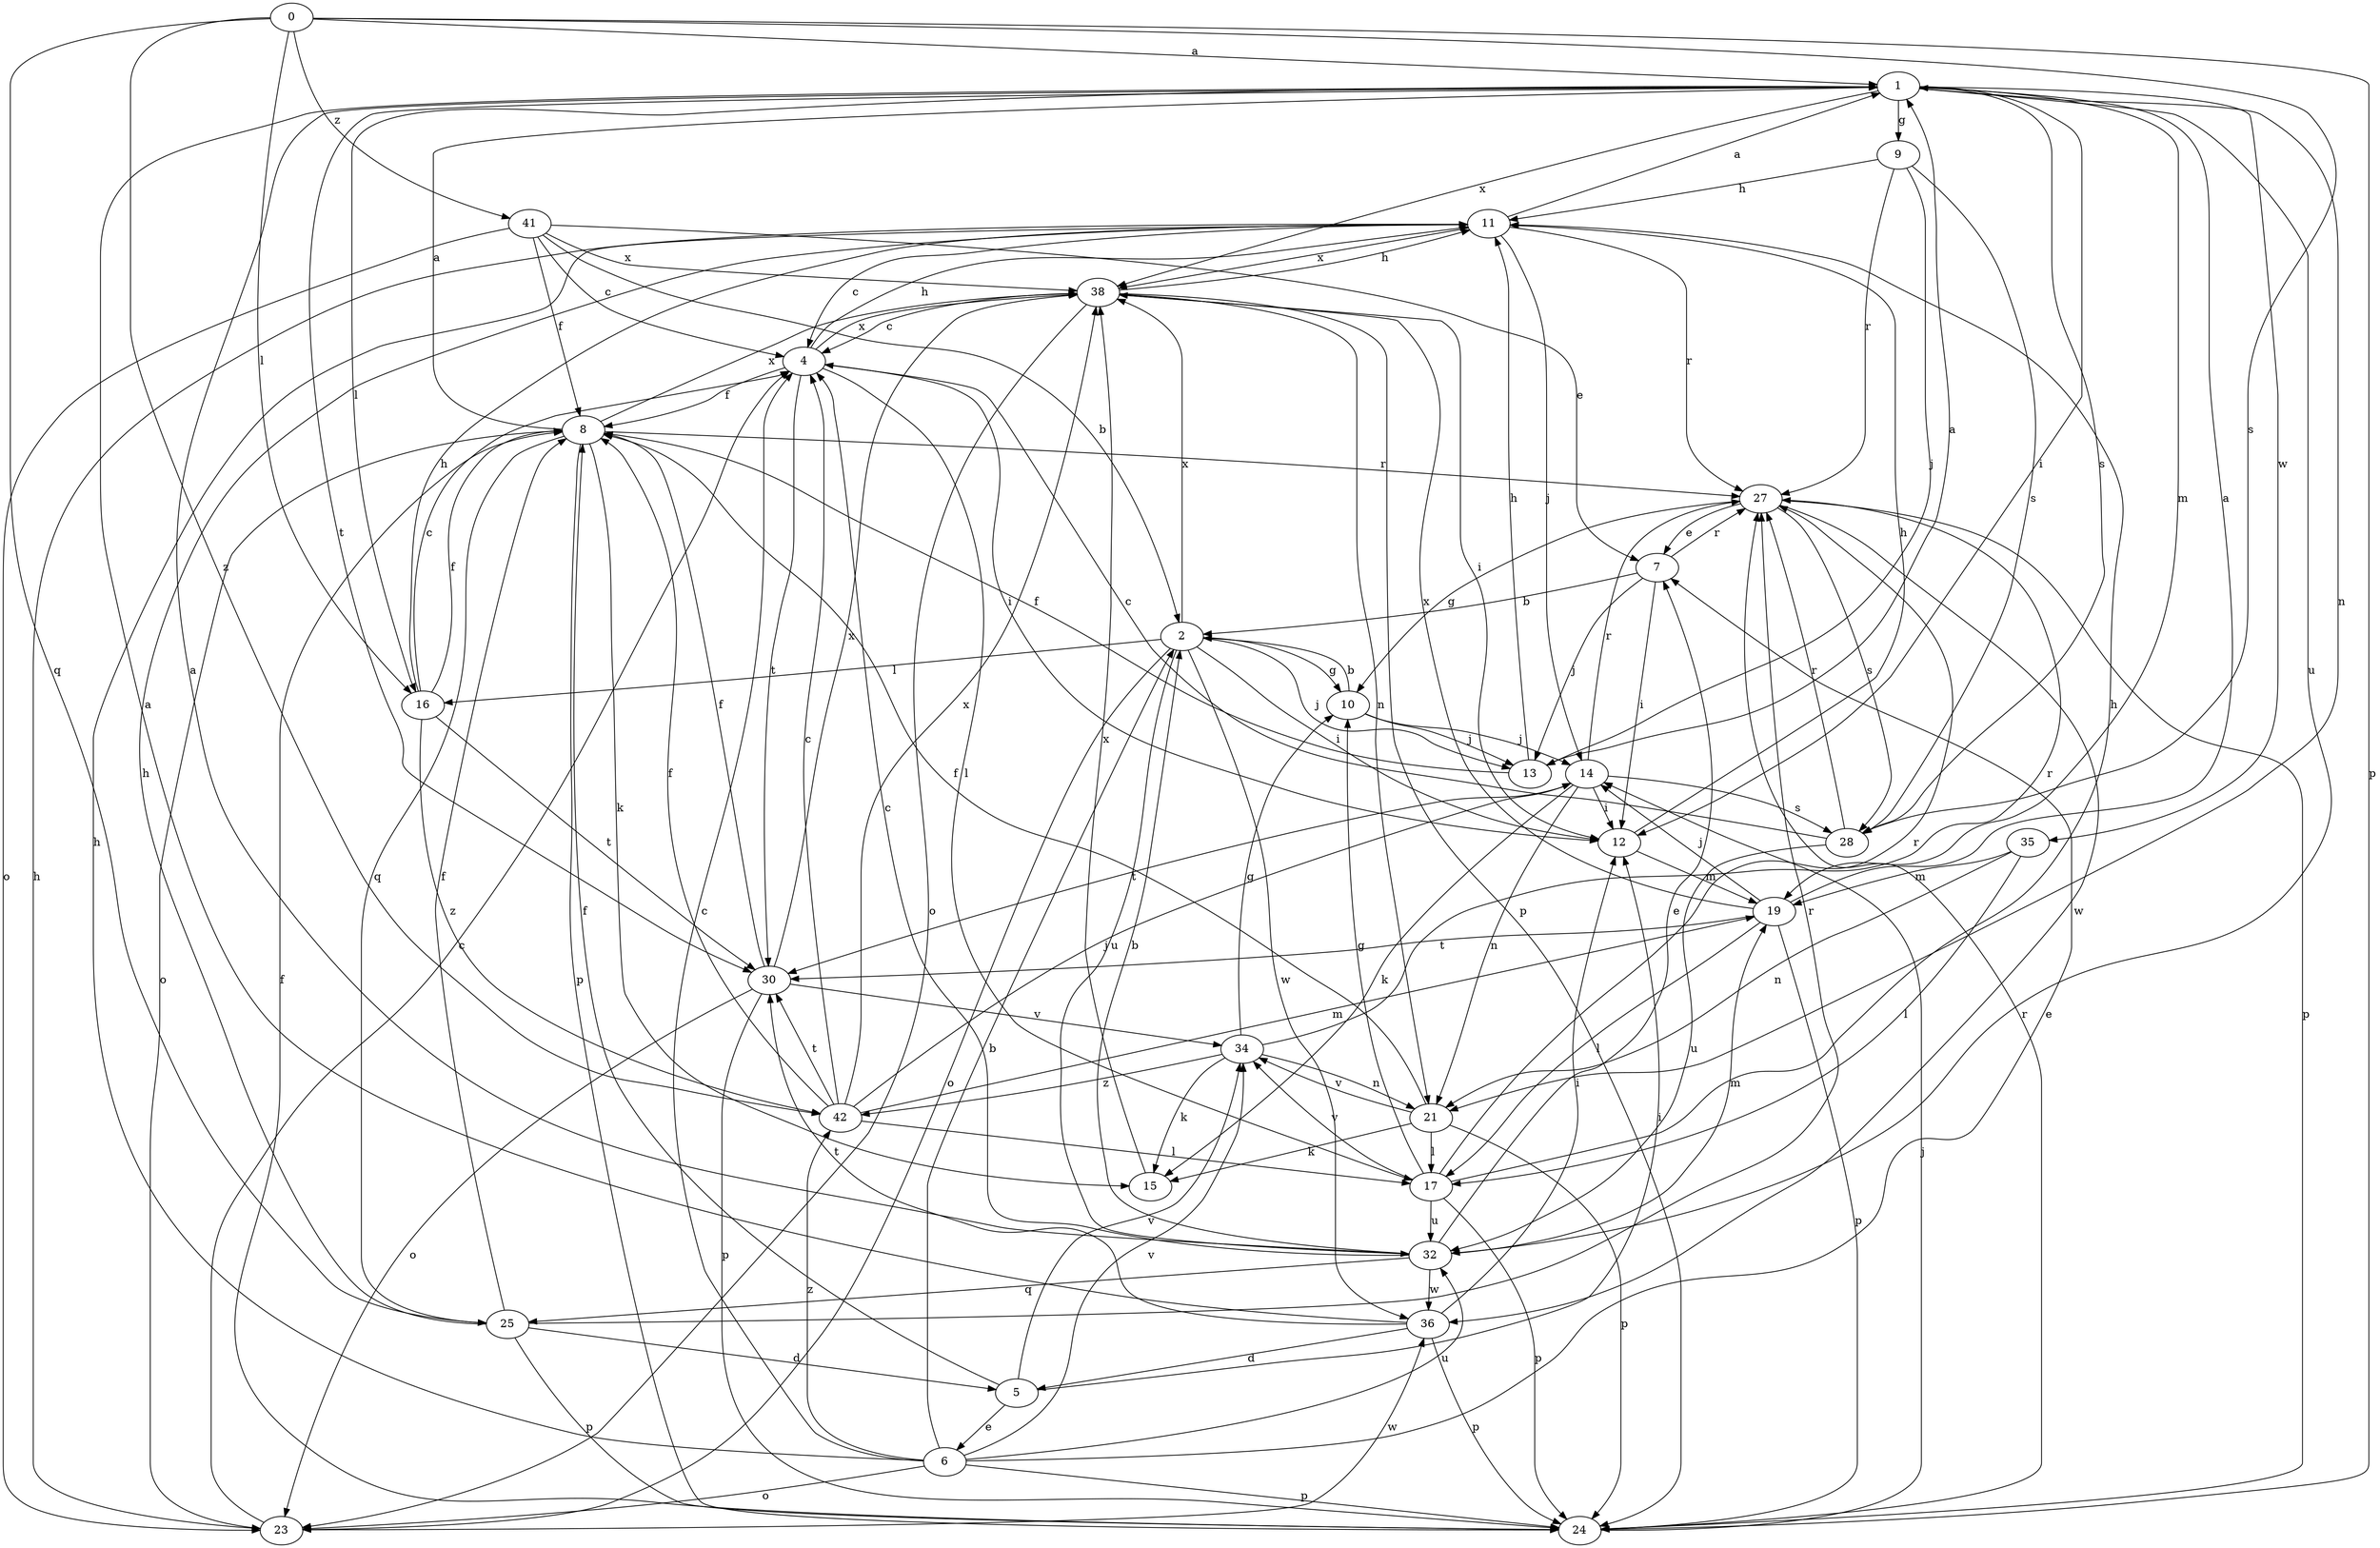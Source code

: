 strict digraph  {
0;
1;
2;
4;
5;
6;
7;
8;
9;
10;
11;
12;
13;
14;
15;
16;
17;
19;
21;
23;
24;
25;
27;
28;
30;
32;
34;
35;
36;
38;
41;
42;
0 -> 1  [label=a];
0 -> 16  [label=l];
0 -> 24  [label=p];
0 -> 25  [label=q];
0 -> 28  [label=s];
0 -> 41  [label=z];
0 -> 42  [label=z];
1 -> 9  [label=g];
1 -> 12  [label=i];
1 -> 16  [label=l];
1 -> 19  [label=m];
1 -> 21  [label=n];
1 -> 28  [label=s];
1 -> 30  [label=t];
1 -> 32  [label=u];
1 -> 35  [label=w];
1 -> 38  [label=x];
2 -> 10  [label=g];
2 -> 12  [label=i];
2 -> 13  [label=j];
2 -> 16  [label=l];
2 -> 23  [label=o];
2 -> 32  [label=u];
2 -> 36  [label=w];
2 -> 38  [label=x];
4 -> 8  [label=f];
4 -> 11  [label=h];
4 -> 12  [label=i];
4 -> 17  [label=l];
4 -> 30  [label=t];
4 -> 38  [label=x];
5 -> 6  [label=e];
5 -> 8  [label=f];
5 -> 12  [label=i];
5 -> 34  [label=v];
6 -> 2  [label=b];
6 -> 4  [label=c];
6 -> 7  [label=e];
6 -> 11  [label=h];
6 -> 23  [label=o];
6 -> 24  [label=p];
6 -> 32  [label=u];
6 -> 34  [label=v];
6 -> 42  [label=z];
7 -> 2  [label=b];
7 -> 12  [label=i];
7 -> 13  [label=j];
7 -> 27  [label=r];
8 -> 1  [label=a];
8 -> 15  [label=k];
8 -> 23  [label=o];
8 -> 24  [label=p];
8 -> 25  [label=q];
8 -> 27  [label=r];
8 -> 38  [label=x];
9 -> 11  [label=h];
9 -> 13  [label=j];
9 -> 27  [label=r];
9 -> 28  [label=s];
10 -> 2  [label=b];
10 -> 13  [label=j];
10 -> 14  [label=j];
11 -> 1  [label=a];
11 -> 4  [label=c];
11 -> 14  [label=j];
11 -> 27  [label=r];
11 -> 38  [label=x];
12 -> 11  [label=h];
12 -> 19  [label=m];
13 -> 1  [label=a];
13 -> 8  [label=f];
13 -> 11  [label=h];
14 -> 12  [label=i];
14 -> 15  [label=k];
14 -> 21  [label=n];
14 -> 27  [label=r];
14 -> 28  [label=s];
14 -> 30  [label=t];
15 -> 38  [label=x];
16 -> 4  [label=c];
16 -> 8  [label=f];
16 -> 11  [label=h];
16 -> 30  [label=t];
16 -> 42  [label=z];
17 -> 10  [label=g];
17 -> 11  [label=h];
17 -> 24  [label=p];
17 -> 27  [label=r];
17 -> 32  [label=u];
17 -> 34  [label=v];
19 -> 1  [label=a];
19 -> 14  [label=j];
19 -> 17  [label=l];
19 -> 24  [label=p];
19 -> 30  [label=t];
19 -> 38  [label=x];
21 -> 8  [label=f];
21 -> 15  [label=k];
21 -> 17  [label=l];
21 -> 24  [label=p];
21 -> 34  [label=v];
23 -> 4  [label=c];
23 -> 11  [label=h];
23 -> 36  [label=w];
24 -> 8  [label=f];
24 -> 14  [label=j];
24 -> 27  [label=r];
25 -> 5  [label=d];
25 -> 8  [label=f];
25 -> 11  [label=h];
25 -> 24  [label=p];
25 -> 27  [label=r];
27 -> 7  [label=e];
27 -> 10  [label=g];
27 -> 24  [label=p];
27 -> 28  [label=s];
27 -> 36  [label=w];
28 -> 4  [label=c];
28 -> 27  [label=r];
28 -> 32  [label=u];
30 -> 8  [label=f];
30 -> 23  [label=o];
30 -> 24  [label=p];
30 -> 34  [label=v];
30 -> 38  [label=x];
32 -> 1  [label=a];
32 -> 2  [label=b];
32 -> 4  [label=c];
32 -> 7  [label=e];
32 -> 19  [label=m];
32 -> 25  [label=q];
32 -> 36  [label=w];
34 -> 10  [label=g];
34 -> 15  [label=k];
34 -> 21  [label=n];
34 -> 27  [label=r];
34 -> 42  [label=z];
35 -> 17  [label=l];
35 -> 19  [label=m];
35 -> 21  [label=n];
36 -> 1  [label=a];
36 -> 5  [label=d];
36 -> 12  [label=i];
36 -> 24  [label=p];
36 -> 30  [label=t];
38 -> 4  [label=c];
38 -> 11  [label=h];
38 -> 12  [label=i];
38 -> 21  [label=n];
38 -> 23  [label=o];
38 -> 24  [label=p];
41 -> 2  [label=b];
41 -> 4  [label=c];
41 -> 7  [label=e];
41 -> 8  [label=f];
41 -> 23  [label=o];
41 -> 38  [label=x];
42 -> 4  [label=c];
42 -> 8  [label=f];
42 -> 14  [label=j];
42 -> 17  [label=l];
42 -> 19  [label=m];
42 -> 30  [label=t];
42 -> 38  [label=x];
}
